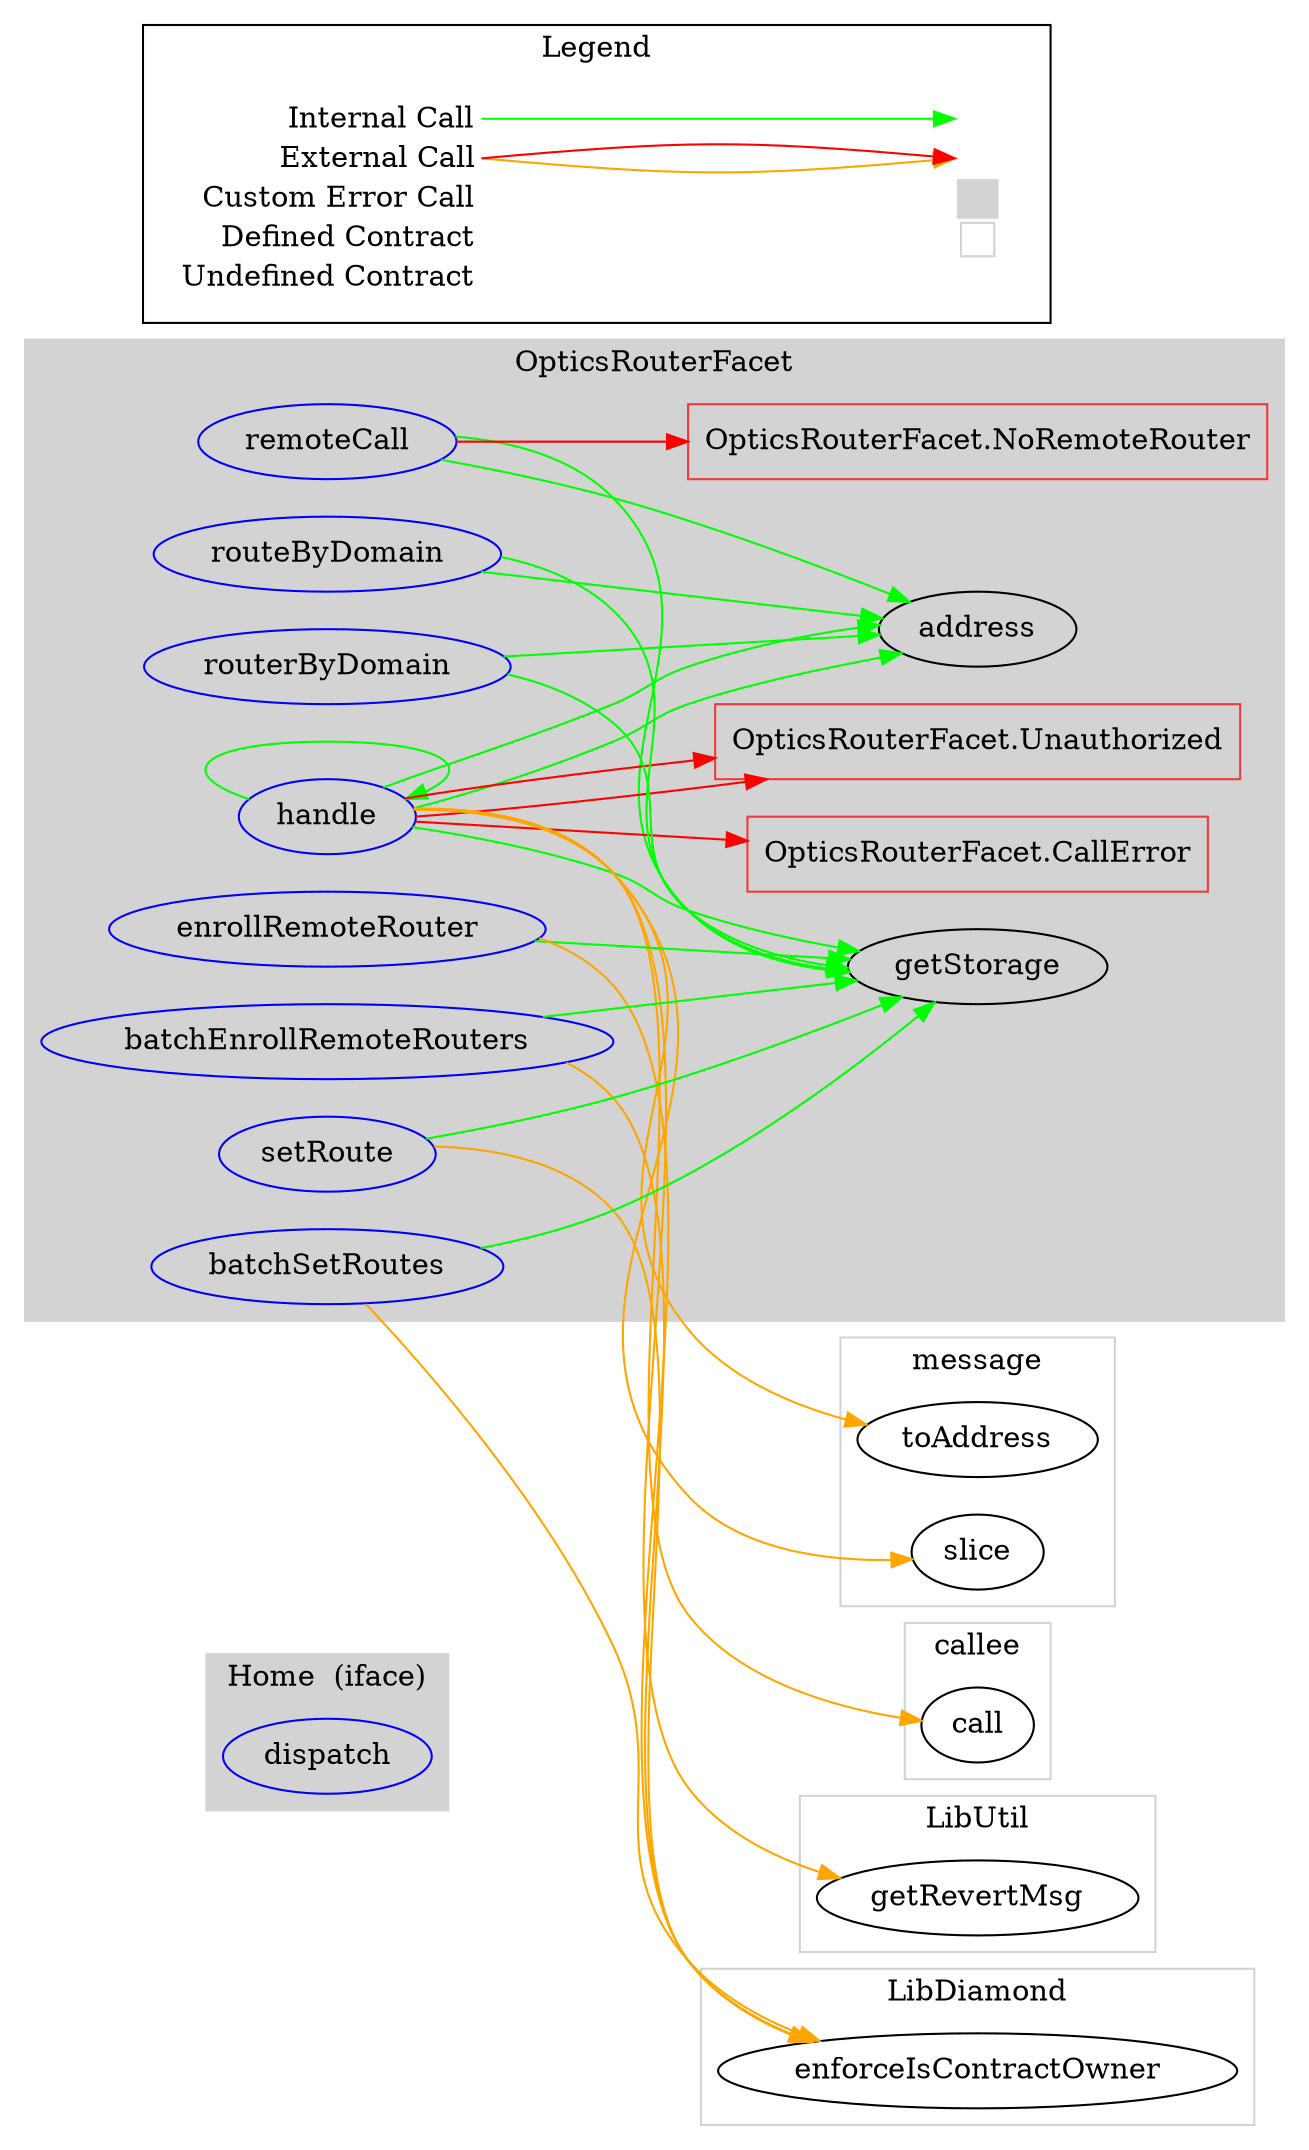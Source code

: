digraph G {
  graph [ ratio = "auto", page = "100", compound =true ];
subgraph "clusterHome" {
  graph [ label = "Home  (iface)", color = "lightgray", style = "filled", bgcolor = "lightgray" ];
  "Home.dispatch" [ label = "dispatch", color = "blue" ];
}

subgraph "clusterOpticsRouterFacet" {
  graph [ label = "OpticsRouterFacet", color = "lightgray", style = "filled", bgcolor = "lightgray" ];
  "OpticsRouterFacet.remoteCall" [ label = "remoteCall", color = "blue" ];
  "OpticsRouterFacet.handle" [ label = "handle", color = "blue" ];
  "OpticsRouterFacet.enrollRemoteRouter" [ label = "enrollRemoteRouter", color = "blue" ];
  "OpticsRouterFacet.batchEnrollRemoteRouters" [ label = "batchEnrollRemoteRouters", color = "blue" ];
  "OpticsRouterFacet.setRoute" [ label = "setRoute", color = "blue" ];
  "OpticsRouterFacet.batchSetRoutes" [ label = "batchSetRoutes", color = "blue" ];
  "OpticsRouterFacet.routeByDomain" [ label = "routeByDomain", color = "blue" ];
  "OpticsRouterFacet.routerByDomain" [ label = "routerByDomain", color = "blue" ];
  "OpticsRouterFacet.getStorage" [ label = "getStorage" ];
  "OpticsRouterFacet.NoRemoteRouter" [ color = "brown2", shape =box ];
  "OpticsRouterFacet.address" [ label = "address" ];
  "OpticsRouterFacet.Unauthorized" [ color = "brown2", shape =box ];
  "OpticsRouterFacet.CallError" [ color = "brown2", shape =box ];
}

subgraph "clustermessage" {
  graph [ label = "message", color = "lightgray" ];
  "message.toAddress" [ label = "toAddress" ];
  "message.slice" [ label = "slice" ];
}

subgraph "clustercallee" {
  graph [ label = "callee", color = "lightgray" ];
  "callee.call" [ label = "call" ];
}

subgraph "clusterLibUtil" {
  graph [ label = "LibUtil", color = "lightgray" ];
  "LibUtil.getRevertMsg" [ label = "getRevertMsg" ];
}

subgraph "clusterLibDiamond" {
  graph [ label = "LibDiamond", color = "lightgray" ];
  "LibDiamond.enforceIsContractOwner" [ label = "enforceIsContractOwner" ];
}

  "OpticsRouterFacet.remoteCall";
  "OpticsRouterFacet.getStorage";
  "OpticsRouterFacet.NoRemoteRouter";
  "OpticsRouterFacet.address";
  "OpticsRouterFacet.handle";
  "OpticsRouterFacet.Unauthorized";
  "message.toAddress";
  "message.slice";
  "callee.call";
  "LibUtil.getRevertMsg";
  "OpticsRouterFacet.CallError";
  "OpticsRouterFacet.enrollRemoteRouter";
  "LibDiamond.enforceIsContractOwner";
  "OpticsRouterFacet.batchEnrollRemoteRouters";
  "OpticsRouterFacet.setRoute";
  "OpticsRouterFacet.batchSetRoutes";
  "OpticsRouterFacet.routeByDomain";
  "OpticsRouterFacet.routerByDomain";
  "OpticsRouterFacet.remoteCall" -> "OpticsRouterFacet.getStorage" [ color = "green" ];
  "OpticsRouterFacet.remoteCall" -> "OpticsRouterFacet.NoRemoteRouter" [ color = "red" ];
  "OpticsRouterFacet.remoteCall" -> "OpticsRouterFacet.address" [ color = "green" ];
  "OpticsRouterFacet.handle" -> "OpticsRouterFacet.getStorage" [ color = "green" ];
  "OpticsRouterFacet.handle" -> "OpticsRouterFacet.Unauthorized" [ color = "red" ];
  "OpticsRouterFacet.handle" -> "message.toAddress" [ color = "orange" ];
  "OpticsRouterFacet.handle" -> "message.slice" [ color = "orange" ];
  "OpticsRouterFacet.handle" -> "OpticsRouterFacet.address" [ color = "green" ];
  "OpticsRouterFacet.handle" -> "OpticsRouterFacet.Unauthorized" [ color = "red" ];
  "OpticsRouterFacet.handle" -> "callee.call" [ color = "orange" ];
  "OpticsRouterFacet.handle" -> "LibUtil.getRevertMsg" [ color = "orange" ];
  "OpticsRouterFacet.handle" -> "OpticsRouterFacet.CallError" [ color = "red" ];
  "OpticsRouterFacet.handle" -> "OpticsRouterFacet.address" [ color = "green" ];
  "OpticsRouterFacet.handle" -> "OpticsRouterFacet.handle" [ color = "green" ];
  "OpticsRouterFacet.enrollRemoteRouter" -> "LibDiamond.enforceIsContractOwner" [ color = "orange" ];
  "OpticsRouterFacet.enrollRemoteRouter" -> "OpticsRouterFacet.getStorage" [ color = "green" ];
  "OpticsRouterFacet.batchEnrollRemoteRouters" -> "LibDiamond.enforceIsContractOwner" [ color = "orange" ];
  "OpticsRouterFacet.batchEnrollRemoteRouters" -> "OpticsRouterFacet.getStorage" [ color = "green" ];
  "OpticsRouterFacet.setRoute" -> "LibDiamond.enforceIsContractOwner" [ color = "orange" ];
  "OpticsRouterFacet.setRoute" -> "OpticsRouterFacet.getStorage" [ color = "green" ];
  "OpticsRouterFacet.batchSetRoutes" -> "LibDiamond.enforceIsContractOwner" [ color = "orange" ];
  "OpticsRouterFacet.batchSetRoutes" -> "OpticsRouterFacet.getStorage" [ color = "green" ];
  "OpticsRouterFacet.routeByDomain" -> "OpticsRouterFacet.address" [ color = "green" ];
  "OpticsRouterFacet.routeByDomain" -> "OpticsRouterFacet.getStorage" [ color = "green" ];
  "OpticsRouterFacet.routerByDomain" -> "OpticsRouterFacet.address" [ color = "green" ];
  "OpticsRouterFacet.routerByDomain" -> "OpticsRouterFacet.getStorage" [ color = "green" ];


rankdir=LR
node [shape=plaintext]
subgraph cluster_01 { 
label = "Legend";
key [label=<<table border="0" cellpadding="2" cellspacing="0" cellborder="0">
  <tr><td align="right" port="i1">Internal Call</td></tr>
  <tr><td align="right" port="i2">External Call</td></tr>
  <tr><td align="right" port="i2">Custom Error Call</td></tr>
  <tr><td align="right" port="i3">Defined Contract</td></tr>
  <tr><td align="right" port="i4">Undefined Contract</td></tr>
  </table>>]
key2 [label=<<table border="0" cellpadding="2" cellspacing="0" cellborder="0">
  <tr><td port="i1">&nbsp;&nbsp;&nbsp;</td></tr>
  <tr><td port="i2">&nbsp;&nbsp;&nbsp;</td></tr>
  <tr><td port="i3" bgcolor="lightgray">&nbsp;&nbsp;&nbsp;</td></tr>
  <tr><td port="i4">
    <table border="1" cellborder="0" cellspacing="0" cellpadding="7" color="lightgray">
      <tr>
       <td></td>
      </tr>
     </table>
  </td></tr>
  </table>>]
key:i1:e -> key2:i1:w [color="green"]
key:i2:e -> key2:i2:w [color="orange"]
key:i2:e -> key2:i2:w [color="red"]
}
}

